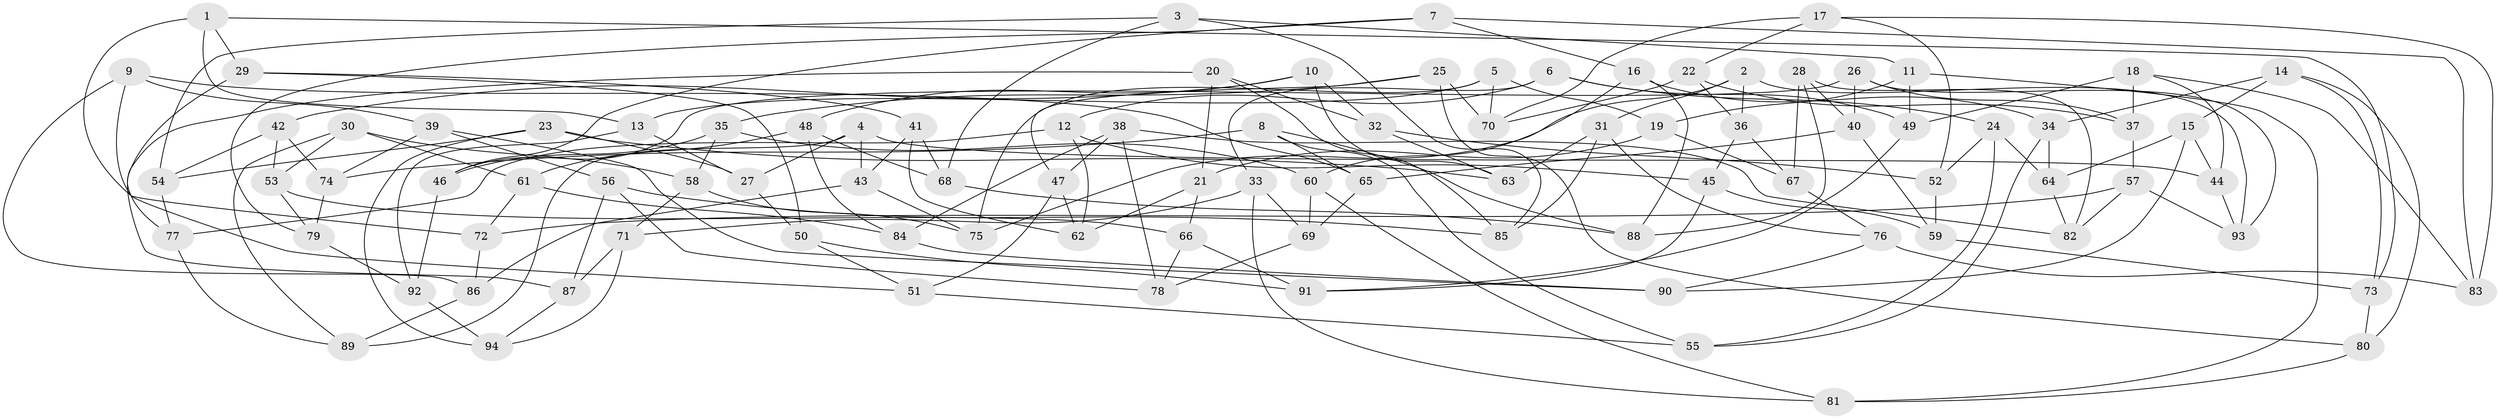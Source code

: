 // coarse degree distribution, {12: 0.034482758620689655, 8: 0.034482758620689655, 9: 0.06896551724137931, 4: 0.7586206896551724, 11: 0.017241379310344827, 5: 0.017241379310344827, 3: 0.06896551724137931}
// Generated by graph-tools (version 1.1) at 2025/54/03/04/25 22:54:07]
// undirected, 94 vertices, 188 edges
graph export_dot {
  node [color=gray90,style=filled];
  1;
  2;
  3;
  4;
  5;
  6;
  7;
  8;
  9;
  10;
  11;
  12;
  13;
  14;
  15;
  16;
  17;
  18;
  19;
  20;
  21;
  22;
  23;
  24;
  25;
  26;
  27;
  28;
  29;
  30;
  31;
  32;
  33;
  34;
  35;
  36;
  37;
  38;
  39;
  40;
  41;
  42;
  43;
  44;
  45;
  46;
  47;
  48;
  49;
  50;
  51;
  52;
  53;
  54;
  55;
  56;
  57;
  58;
  59;
  60;
  61;
  62;
  63;
  64;
  65;
  66;
  67;
  68;
  69;
  70;
  71;
  72;
  73;
  74;
  75;
  76;
  77;
  78;
  79;
  80;
  81;
  82;
  83;
  84;
  85;
  86;
  87;
  88;
  89;
  90;
  91;
  92;
  93;
  94;
  1 -- 72;
  1 -- 73;
  1 -- 13;
  1 -- 29;
  2 -- 75;
  2 -- 36;
  2 -- 31;
  2 -- 93;
  3 -- 11;
  3 -- 68;
  3 -- 85;
  3 -- 54;
  4 -- 27;
  4 -- 89;
  4 -- 44;
  4 -- 43;
  5 -- 13;
  5 -- 19;
  5 -- 70;
  5 -- 75;
  6 -- 33;
  6 -- 24;
  6 -- 12;
  6 -- 49;
  7 -- 16;
  7 -- 79;
  7 -- 46;
  7 -- 83;
  8 -- 55;
  8 -- 65;
  8 -- 74;
  8 -- 88;
  9 -- 86;
  9 -- 65;
  9 -- 51;
  9 -- 39;
  10 -- 63;
  10 -- 48;
  10 -- 42;
  10 -- 32;
  11 -- 49;
  11 -- 19;
  11 -- 81;
  12 -- 77;
  12 -- 62;
  12 -- 45;
  13 -- 92;
  13 -- 27;
  14 -- 80;
  14 -- 73;
  14 -- 15;
  14 -- 34;
  15 -- 64;
  15 -- 90;
  15 -- 44;
  16 -- 88;
  16 -- 34;
  16 -- 60;
  17 -- 70;
  17 -- 83;
  17 -- 22;
  17 -- 52;
  18 -- 83;
  18 -- 44;
  18 -- 37;
  18 -- 49;
  19 -- 21;
  19 -- 67;
  20 -- 32;
  20 -- 87;
  20 -- 21;
  20 -- 85;
  21 -- 62;
  21 -- 66;
  22 -- 37;
  22 -- 70;
  22 -- 36;
  23 -- 27;
  23 -- 54;
  23 -- 94;
  23 -- 63;
  24 -- 64;
  24 -- 52;
  24 -- 55;
  25 -- 70;
  25 -- 35;
  25 -- 47;
  25 -- 80;
  26 -- 40;
  26 -- 46;
  26 -- 93;
  26 -- 37;
  27 -- 50;
  28 -- 82;
  28 -- 40;
  28 -- 88;
  28 -- 67;
  29 -- 77;
  29 -- 50;
  29 -- 41;
  30 -- 61;
  30 -- 58;
  30 -- 53;
  30 -- 89;
  31 -- 85;
  31 -- 76;
  31 -- 63;
  32 -- 52;
  32 -- 63;
  33 -- 71;
  33 -- 69;
  33 -- 81;
  34 -- 55;
  34 -- 64;
  35 -- 46;
  35 -- 58;
  35 -- 60;
  36 -- 67;
  36 -- 45;
  37 -- 57;
  38 -- 84;
  38 -- 82;
  38 -- 47;
  38 -- 78;
  39 -- 56;
  39 -- 90;
  39 -- 74;
  40 -- 65;
  40 -- 59;
  41 -- 62;
  41 -- 43;
  41 -- 68;
  42 -- 54;
  42 -- 53;
  42 -- 74;
  43 -- 75;
  43 -- 86;
  44 -- 93;
  45 -- 59;
  45 -- 91;
  46 -- 92;
  47 -- 62;
  47 -- 51;
  48 -- 84;
  48 -- 61;
  48 -- 68;
  49 -- 91;
  50 -- 51;
  50 -- 91;
  51 -- 55;
  52 -- 59;
  53 -- 66;
  53 -- 79;
  54 -- 77;
  56 -- 78;
  56 -- 87;
  56 -- 85;
  57 -- 82;
  57 -- 93;
  57 -- 72;
  58 -- 71;
  58 -- 75;
  59 -- 73;
  60 -- 69;
  60 -- 81;
  61 -- 84;
  61 -- 72;
  64 -- 82;
  65 -- 69;
  66 -- 78;
  66 -- 91;
  67 -- 76;
  68 -- 88;
  69 -- 78;
  71 -- 87;
  71 -- 94;
  72 -- 86;
  73 -- 80;
  74 -- 79;
  76 -- 90;
  76 -- 83;
  77 -- 89;
  79 -- 92;
  80 -- 81;
  84 -- 90;
  86 -- 89;
  87 -- 94;
  92 -- 94;
}
